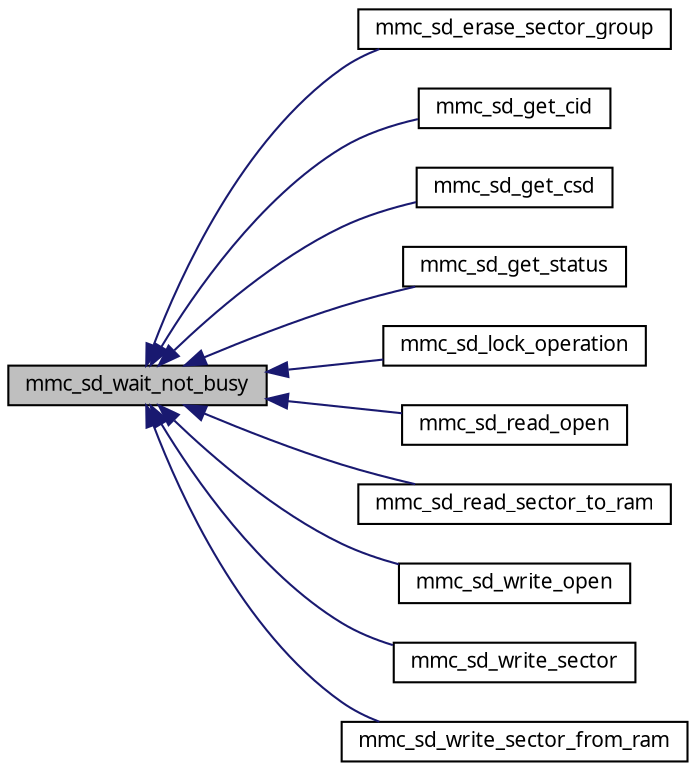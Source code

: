 digraph G
{
  edge [fontname="FreeSans.ttf",fontsize=10,labelfontname="FreeSans.ttf",labelfontsize=10];
  node [fontname="FreeSans.ttf",fontsize=10,shape=record];
  rankdir=LR;
  Node1 [label="mmc_sd_wait_not_busy",height=0.2,width=0.4,color="black", fillcolor="grey75", style="filled" fontcolor="black"];
  Node1 -> Node2 [dir=back,color="midnightblue",fontsize=10,style="solid",fontname="FreeSans.ttf"];
  Node2 [label="mmc_sd_erase_sector_group",height=0.2,width=0.4,color="black", fillcolor="white", style="filled",URL="$a00054.html#bf0c367dc8625b13c1a20c33b28ec216"];
  Node1 -> Node3 [dir=back,color="midnightblue",fontsize=10,style="solid",fontname="FreeSans.ttf"];
  Node3 [label="mmc_sd_get_cid",height=0.2,width=0.4,color="black", fillcolor="white", style="filled",URL="$a00054.html#8408d512adadff7f27c0d3b3a92bd12d"];
  Node1 -> Node4 [dir=back,color="midnightblue",fontsize=10,style="solid",fontname="FreeSans.ttf"];
  Node4 [label="mmc_sd_get_csd",height=0.2,width=0.4,color="black", fillcolor="white", style="filled",URL="$a00054.html#da198b30238a135ff97343861185e12a"];
  Node1 -> Node5 [dir=back,color="midnightblue",fontsize=10,style="solid",fontname="FreeSans.ttf"];
  Node5 [label="mmc_sd_get_status",height=0.2,width=0.4,color="black", fillcolor="white", style="filled",URL="$a00054.html#be42ef551da85c659240ebe5df2009f5"];
  Node1 -> Node6 [dir=back,color="midnightblue",fontsize=10,style="solid",fontname="FreeSans.ttf"];
  Node6 [label="mmc_sd_lock_operation",height=0.2,width=0.4,color="black", fillcolor="white", style="filled",URL="$a00054.html#b2c42ab031dd3300bc3f9dd20e10a8b9"];
  Node1 -> Node7 [dir=back,color="midnightblue",fontsize=10,style="solid",fontname="FreeSans.ttf"];
  Node7 [label="mmc_sd_read_open",height=0.2,width=0.4,color="black", fillcolor="white", style="filled",URL="$a00054.html#c238535ea18f7e00f9c7c3b098d33914",tooltip="Functions for preparing block read/write."];
  Node1 -> Node8 [dir=back,color="midnightblue",fontsize=10,style="solid",fontname="FreeSans.ttf"];
  Node8 [label="mmc_sd_read_sector_to_ram",height=0.2,width=0.4,color="black", fillcolor="white", style="filled",URL="$a00054.html#52b3124aa44523c90def3c9df5f09be6",tooltip="Functions to read/write one sector (512btes) with ram buffer pointer."];
  Node1 -> Node9 [dir=back,color="midnightblue",fontsize=10,style="solid",fontname="FreeSans.ttf"];
  Node9 [label="mmc_sd_write_open",height=0.2,width=0.4,color="black", fillcolor="white", style="filled",URL="$a00054.html#5e139ebdbdf16267dfacf965017083b7"];
  Node1 -> Node10 [dir=back,color="midnightblue",fontsize=10,style="solid",fontname="FreeSans.ttf"];
  Node10 [label="mmc_sd_write_sector",height=0.2,width=0.4,color="black", fillcolor="white", style="filled",URL="$a00054.html#9e62fdf9e4f3ca7f2a81c55bb9834511",tooltip="Funtions to link USB DEVICE flow with MMC."];
  Node1 -> Node11 [dir=back,color="midnightblue",fontsize=10,style="solid",fontname="FreeSans.ttf"];
  Node11 [label="mmc_sd_write_sector_from_ram",height=0.2,width=0.4,color="black", fillcolor="white", style="filled",URL="$a00054.html#498ede87744d283825253501b87fd37a"];
}
